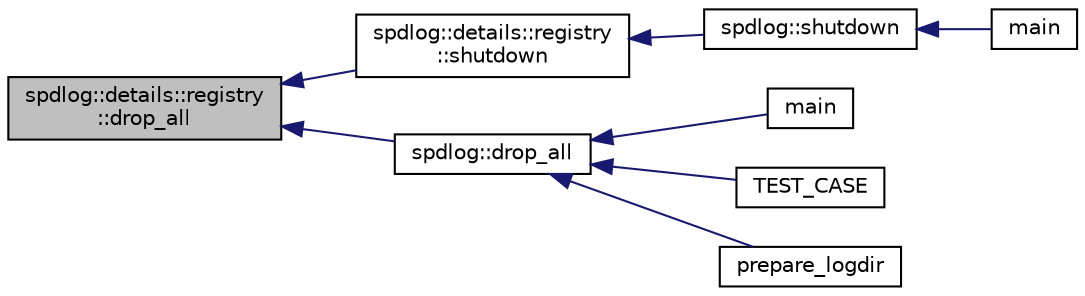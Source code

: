 digraph "spdlog::details::registry::drop_all"
{
  edge [fontname="Helvetica",fontsize="10",labelfontname="Helvetica",labelfontsize="10"];
  node [fontname="Helvetica",fontsize="10",shape=record];
  rankdir="LR";
  Node1 [label="spdlog::details::registry\l::drop_all",height=0.2,width=0.4,color="black", fillcolor="grey75", style="filled" fontcolor="black"];
  Node1 -> Node2 [dir="back",color="midnightblue",fontsize="10",style="solid",fontname="Helvetica"];
  Node2 [label="spdlog::details::registry\l::shutdown",height=0.2,width=0.4,color="black", fillcolor="white", style="filled",URL="$classspdlog_1_1details_1_1registry.html#ac93f888f316b0488414771ad6533b6a9"];
  Node2 -> Node3 [dir="back",color="midnightblue",fontsize="10",style="solid",fontname="Helvetica"];
  Node3 [label="spdlog::shutdown",height=0.2,width=0.4,color="black", fillcolor="white", style="filled",URL="$namespacespdlog.html#a38b5c05a859763c5e350e8ec3da9e328"];
  Node3 -> Node4 [dir="back",color="midnightblue",fontsize="10",style="solid",fontname="Helvetica"];
  Node4 [label="main",height=0.2,width=0.4,color="black", fillcolor="white", style="filled",URL="$async__bench_8cpp.html#a0ddf1224851353fc92bfbff6f499fa97"];
  Node1 -> Node5 [dir="back",color="midnightblue",fontsize="10",style="solid",fontname="Helvetica"];
  Node5 [label="spdlog::drop_all",height=0.2,width=0.4,color="black", fillcolor="white", style="filled",URL="$namespacespdlog.html#ab1211636fc47637f4dc5ee9a18aa1bce"];
  Node5 -> Node6 [dir="back",color="midnightblue",fontsize="10",style="solid",fontname="Helvetica"];
  Node6 [label="main",height=0.2,width=0.4,color="black", fillcolor="white", style="filled",URL="$jni_2example_8cpp.html#a81ce304348a420752ee080480d2b3095"];
  Node5 -> Node7 [dir="back",color="midnightblue",fontsize="10",style="solid",fontname="Helvetica"];
  Node7 [label="TEST_CASE",height=0.2,width=0.4,color="black", fillcolor="white", style="filled",URL="$test__async_8cpp.html#a4f57c1407e48edca6759a982c8502c01"];
  Node5 -> Node8 [dir="back",color="midnightblue",fontsize="10",style="solid",fontname="Helvetica"];
  Node8 [label="prepare_logdir",height=0.2,width=0.4,color="black", fillcolor="white", style="filled",URL="$utils_8cpp.html#a2b5b3745d36c269b878e592c2fa801cb"];
}
